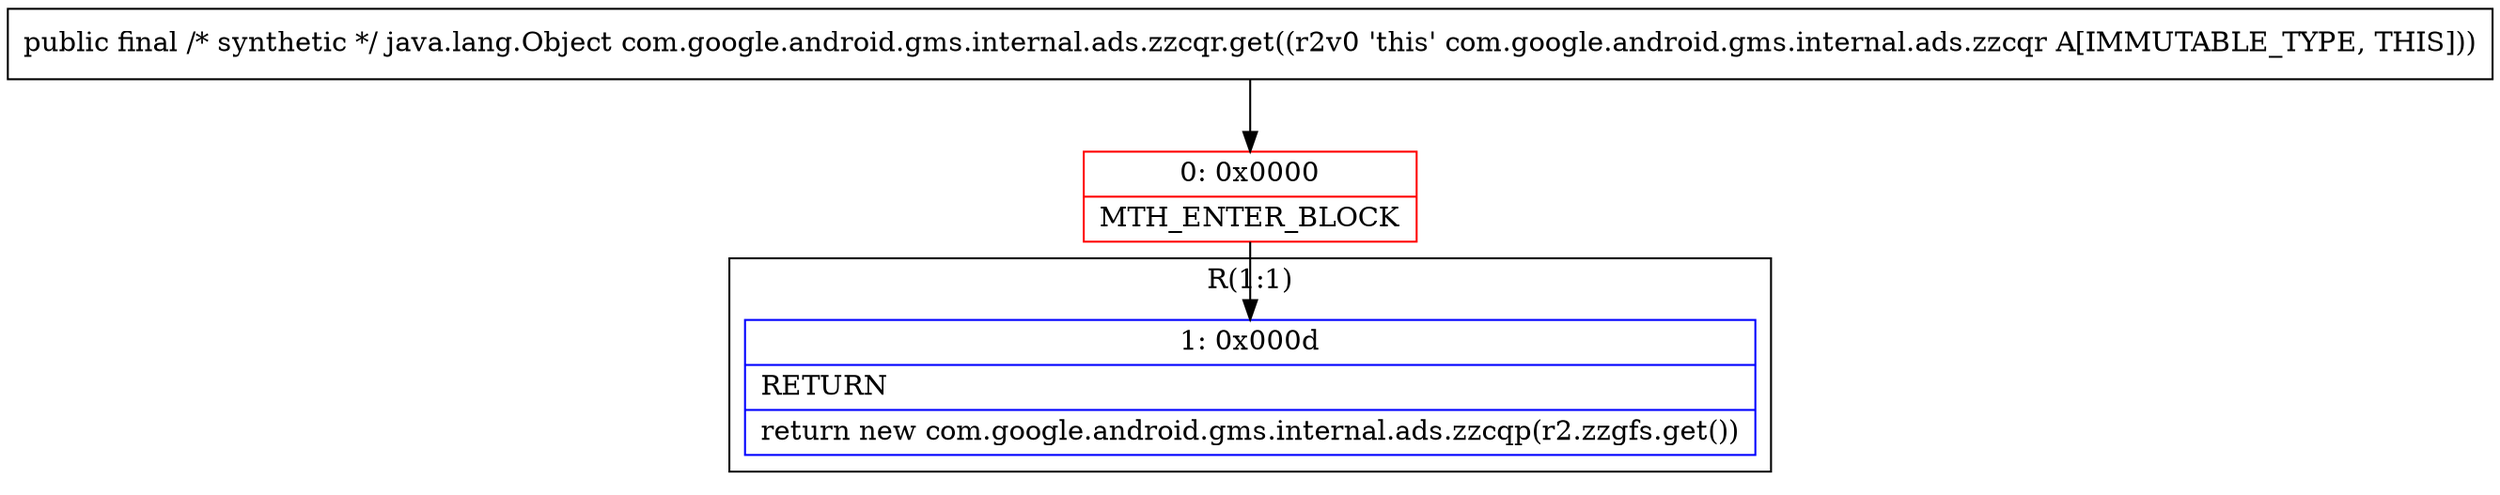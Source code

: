 digraph "CFG forcom.google.android.gms.internal.ads.zzcqr.get()Ljava\/lang\/Object;" {
subgraph cluster_Region_213016128 {
label = "R(1:1)";
node [shape=record,color=blue];
Node_1 [shape=record,label="{1\:\ 0x000d|RETURN\l|return new com.google.android.gms.internal.ads.zzcqp(r2.zzgfs.get())\l}"];
}
Node_0 [shape=record,color=red,label="{0\:\ 0x0000|MTH_ENTER_BLOCK\l}"];
MethodNode[shape=record,label="{public final \/* synthetic *\/ java.lang.Object com.google.android.gms.internal.ads.zzcqr.get((r2v0 'this' com.google.android.gms.internal.ads.zzcqr A[IMMUTABLE_TYPE, THIS])) }"];
MethodNode -> Node_0;
Node_0 -> Node_1;
}


